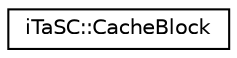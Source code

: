 digraph G
{
  edge [fontname="Helvetica",fontsize="10",labelfontname="Helvetica",labelfontsize="10"];
  node [fontname="Helvetica",fontsize="10",shape=record];
  rankdir=LR;
  Node1 [label="iTaSC::CacheBlock",height=0.2,width=0.4,color="black", fillcolor="white", style="filled",URL="$d1/d9a/structiTaSC_1_1CacheBlock.html"];
}
